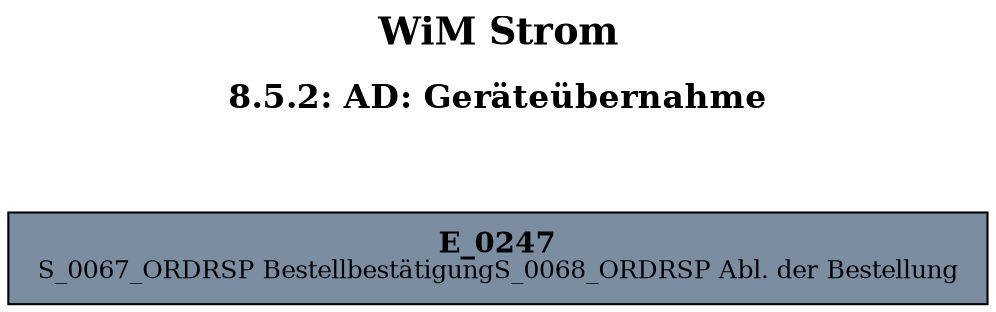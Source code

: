 digraph D {
    labelloc="t";
    label=<<B><FONT POINT-SIZE="18">WiM Strom</FONT></B><BR/><BR/><B><FONT POINT-SIZE="16">8.5.2: AD: Geräteübernahme</FONT></B><BR/><BR/><BR/><BR/>>;
    ratio="compress";
    concentrate=true;
    pack=true;
    rankdir=TB;
    packmode="array";
    size="20,20";
    "Empty" [margin="0.2,0.12", shape=box, style=filled, fillcolor="#7a8da1", label=<<B>E_0247</B><BR align="center"/><FONT point-size="12">S_0067_ORDRSP Bestellbestätigung
S_0068_ORDRSP Abl. der Bestellung</FONT><BR align="center"/>>];


    bgcolor="transparent";
}